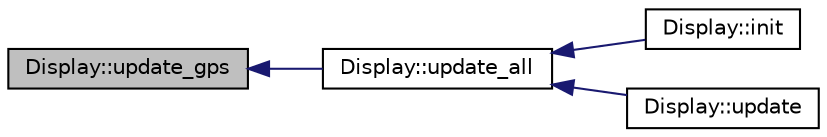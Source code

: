 digraph "Display::update_gps"
{
 // INTERACTIVE_SVG=YES
  edge [fontname="Helvetica",fontsize="10",labelfontname="Helvetica",labelfontsize="10"];
  node [fontname="Helvetica",fontsize="10",shape=record];
  rankdir="LR";
  Node1 [label="Display::update_gps",height=0.2,width=0.4,color="black", fillcolor="grey75", style="filled", fontcolor="black"];
  Node1 -> Node2 [dir="back",color="midnightblue",fontsize="10",style="solid",fontname="Helvetica"];
  Node2 [label="Display::update_all",height=0.2,width=0.4,color="black", fillcolor="white", style="filled",URL="$classDisplay.html#ac7c05517e56f226edea08769a5607bcc"];
  Node2 -> Node3 [dir="back",color="midnightblue",fontsize="10",style="solid",fontname="Helvetica"];
  Node3 [label="Display::init",height=0.2,width=0.4,color="black", fillcolor="white", style="filled",URL="$classDisplay.html#a4626c1cb9f3ee5f4f9cb226de1115c2c"];
  Node2 -> Node4 [dir="back",color="midnightblue",fontsize="10",style="solid",fontname="Helvetica"];
  Node4 [label="Display::update",height=0.2,width=0.4,color="black", fillcolor="white", style="filled",URL="$classDisplay.html#ad2740b779d61e461c4dcaaf34f1fcd8f"];
}
